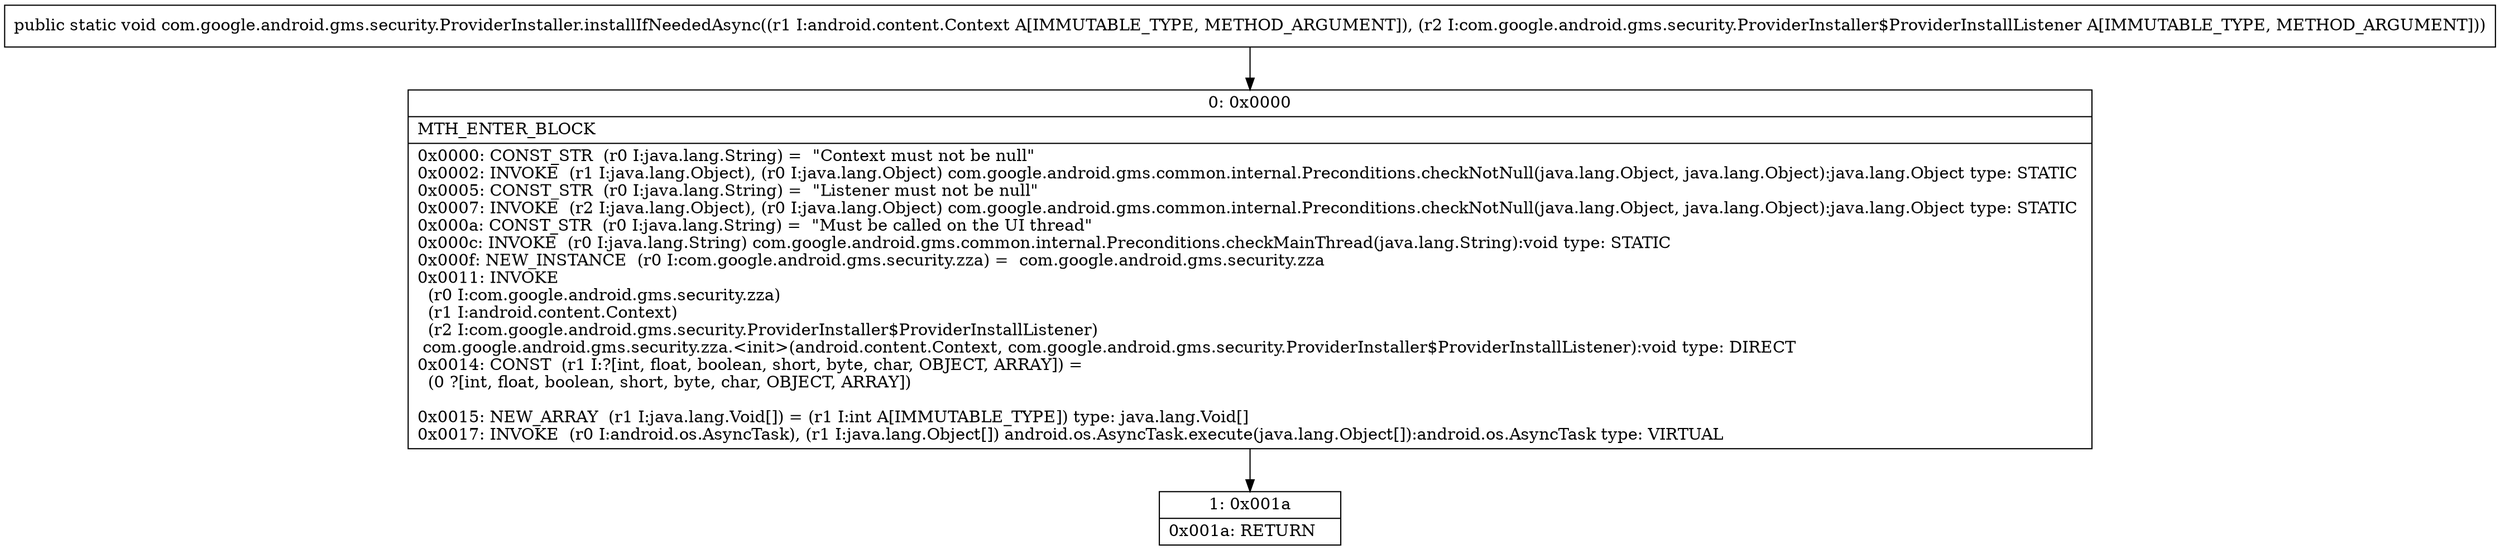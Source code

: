 digraph "CFG forcom.google.android.gms.security.ProviderInstaller.installIfNeededAsync(Landroid\/content\/Context;Lcom\/google\/android\/gms\/security\/ProviderInstaller$ProviderInstallListener;)V" {
Node_0 [shape=record,label="{0\:\ 0x0000|MTH_ENTER_BLOCK\l|0x0000: CONST_STR  (r0 I:java.lang.String) =  \"Context must not be null\" \l0x0002: INVOKE  (r1 I:java.lang.Object), (r0 I:java.lang.Object) com.google.android.gms.common.internal.Preconditions.checkNotNull(java.lang.Object, java.lang.Object):java.lang.Object type: STATIC \l0x0005: CONST_STR  (r0 I:java.lang.String) =  \"Listener must not be null\" \l0x0007: INVOKE  (r2 I:java.lang.Object), (r0 I:java.lang.Object) com.google.android.gms.common.internal.Preconditions.checkNotNull(java.lang.Object, java.lang.Object):java.lang.Object type: STATIC \l0x000a: CONST_STR  (r0 I:java.lang.String) =  \"Must be called on the UI thread\" \l0x000c: INVOKE  (r0 I:java.lang.String) com.google.android.gms.common.internal.Preconditions.checkMainThread(java.lang.String):void type: STATIC \l0x000f: NEW_INSTANCE  (r0 I:com.google.android.gms.security.zza) =  com.google.android.gms.security.zza \l0x0011: INVOKE  \l  (r0 I:com.google.android.gms.security.zza)\l  (r1 I:android.content.Context)\l  (r2 I:com.google.android.gms.security.ProviderInstaller$ProviderInstallListener)\l com.google.android.gms.security.zza.\<init\>(android.content.Context, com.google.android.gms.security.ProviderInstaller$ProviderInstallListener):void type: DIRECT \l0x0014: CONST  (r1 I:?[int, float, boolean, short, byte, char, OBJECT, ARRAY]) = \l  (0 ?[int, float, boolean, short, byte, char, OBJECT, ARRAY])\l \l0x0015: NEW_ARRAY  (r1 I:java.lang.Void[]) = (r1 I:int A[IMMUTABLE_TYPE]) type: java.lang.Void[] \l0x0017: INVOKE  (r0 I:android.os.AsyncTask), (r1 I:java.lang.Object[]) android.os.AsyncTask.execute(java.lang.Object[]):android.os.AsyncTask type: VIRTUAL \l}"];
Node_1 [shape=record,label="{1\:\ 0x001a|0x001a: RETURN   \l}"];
MethodNode[shape=record,label="{public static void com.google.android.gms.security.ProviderInstaller.installIfNeededAsync((r1 I:android.content.Context A[IMMUTABLE_TYPE, METHOD_ARGUMENT]), (r2 I:com.google.android.gms.security.ProviderInstaller$ProviderInstallListener A[IMMUTABLE_TYPE, METHOD_ARGUMENT])) }"];
MethodNode -> Node_0;
Node_0 -> Node_1;
}

